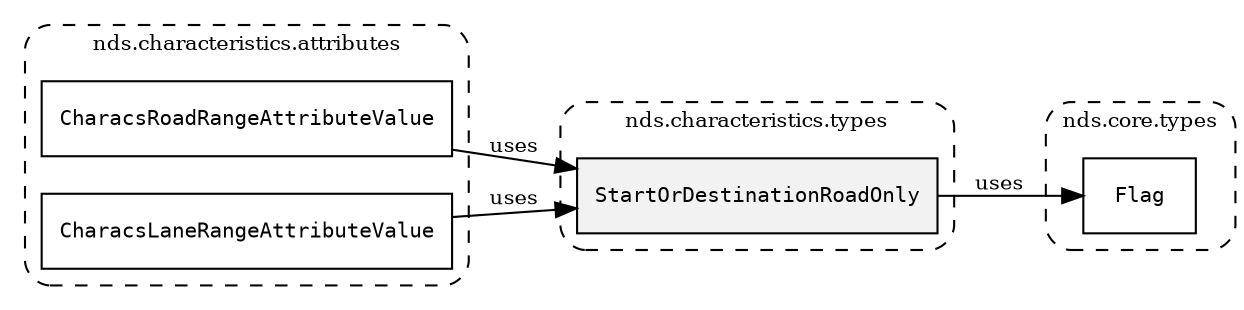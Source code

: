 /**
 * This dot file creates symbol collaboration diagram for StartOrDestinationRoadOnly.
 */
digraph ZSERIO
{
    node [shape=box, fontsize=10];
    rankdir="LR";
    fontsize=10;
    tooltip="StartOrDestinationRoadOnly collaboration diagram";

    subgraph "cluster_nds.characteristics.types"
    {
        style="dashed, rounded";
        label="nds.characteristics.types";
        tooltip="Package nds.characteristics.types";
        href="../../../content/packages/nds.characteristics.types.html#Package-nds-characteristics-types";
        target="_parent";

        "StartOrDestinationRoadOnly" [style="filled", fillcolor="#0000000D", target="_parent", label=<<font face="monospace"><table align="center" border="0" cellspacing="0" cellpadding="0"><tr><td href="../../../content/packages/nds.characteristics.types.html#Subtype-StartOrDestinationRoadOnly" title="Subtype defined in nds.characteristics.types">StartOrDestinationRoadOnly</td></tr></table></font>>];
    }

    subgraph "cluster_nds.core.types"
    {
        style="dashed, rounded";
        label="nds.core.types";
        tooltip="Package nds.core.types";
        href="../../../content/packages/nds.core.types.html#Package-nds-core-types";
        target="_parent";

        "Flag" [target="_parent", label=<<font face="monospace"><table align="center" border="0" cellspacing="0" cellpadding="0"><tr><td href="../../../content/packages/nds.core.types.html#Structure-Flag" title="Structure defined in nds.core.types">Flag</td></tr></table></font>>];
    }

    subgraph "cluster_nds.characteristics.attributes"
    {
        style="dashed, rounded";
        label="nds.characteristics.attributes";
        tooltip="Package nds.characteristics.attributes";
        href="../../../content/packages/nds.characteristics.attributes.html#Package-nds-characteristics-attributes";
        target="_parent";

        "CharacsRoadRangeAttributeValue" [target="_parent", label=<<font face="monospace"><table align="center" border="0" cellspacing="0" cellpadding="0"><tr><td href="../../../content/packages/nds.characteristics.attributes.html#Choice-CharacsRoadRangeAttributeValue" title="Choice defined in nds.characteristics.attributes">CharacsRoadRangeAttributeValue</td></tr></table></font>>];
        "CharacsLaneRangeAttributeValue" [target="_parent", label=<<font face="monospace"><table align="center" border="0" cellspacing="0" cellpadding="0"><tr><td href="../../../content/packages/nds.characteristics.attributes.html#Choice-CharacsLaneRangeAttributeValue" title="Choice defined in nds.characteristics.attributes">CharacsLaneRangeAttributeValue</td></tr></table></font>>];
    }

    "StartOrDestinationRoadOnly" -> "Flag" [label="uses", fontsize=10];
    "CharacsRoadRangeAttributeValue" -> "StartOrDestinationRoadOnly" [label="uses", fontsize=10];
    "CharacsLaneRangeAttributeValue" -> "StartOrDestinationRoadOnly" [label="uses", fontsize=10];
}
